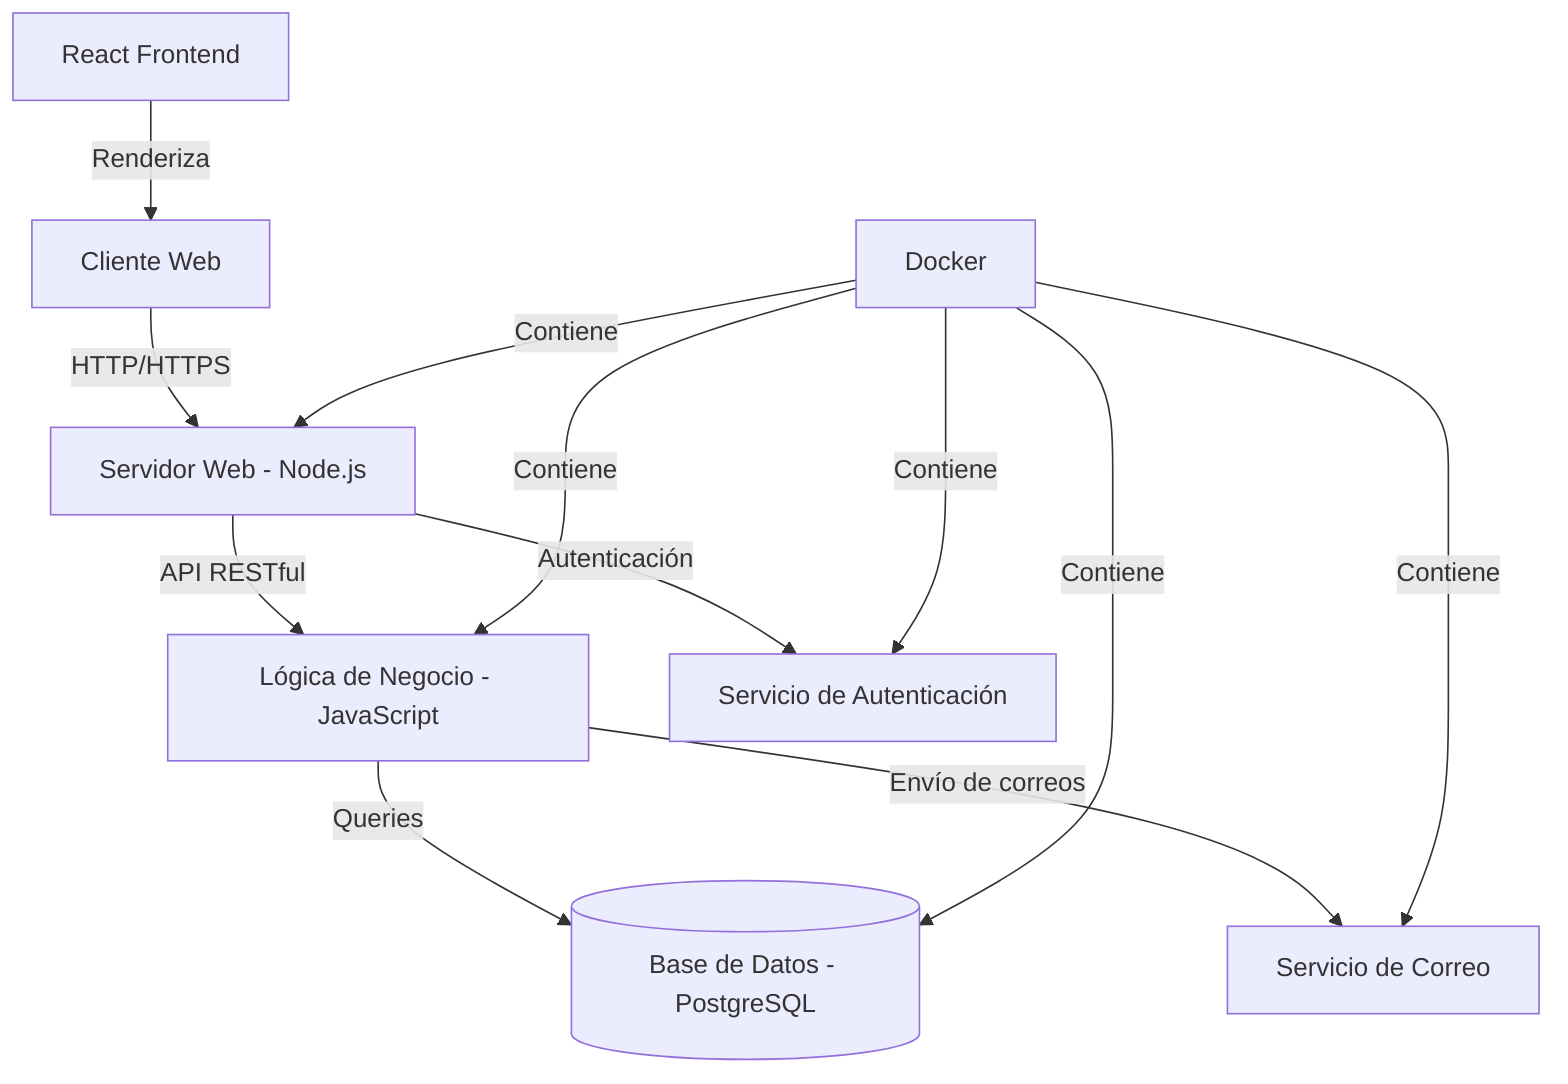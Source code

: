 graph TD
    A[Cliente Web] -->|HTTP/HTTPS| B[Servidor Web - Node.js]
    B -->|API RESTful| C[Lógica de Negocio - JavaScript]
    C -->|Queries| D[(Base de Datos - PostgreSQL)]
    B -->|Autenticación| E[Servicio de Autenticación]
    C -->|Envío de correos| F[Servicio de Correo]
    G[Docker] -->|Contiene| B
    G -->|Contiene| C
    G -->|Contiene| D
    G -->|Contiene| E
    G -->|Contiene| F
    H[React Frontend] -->|Renderiza| A